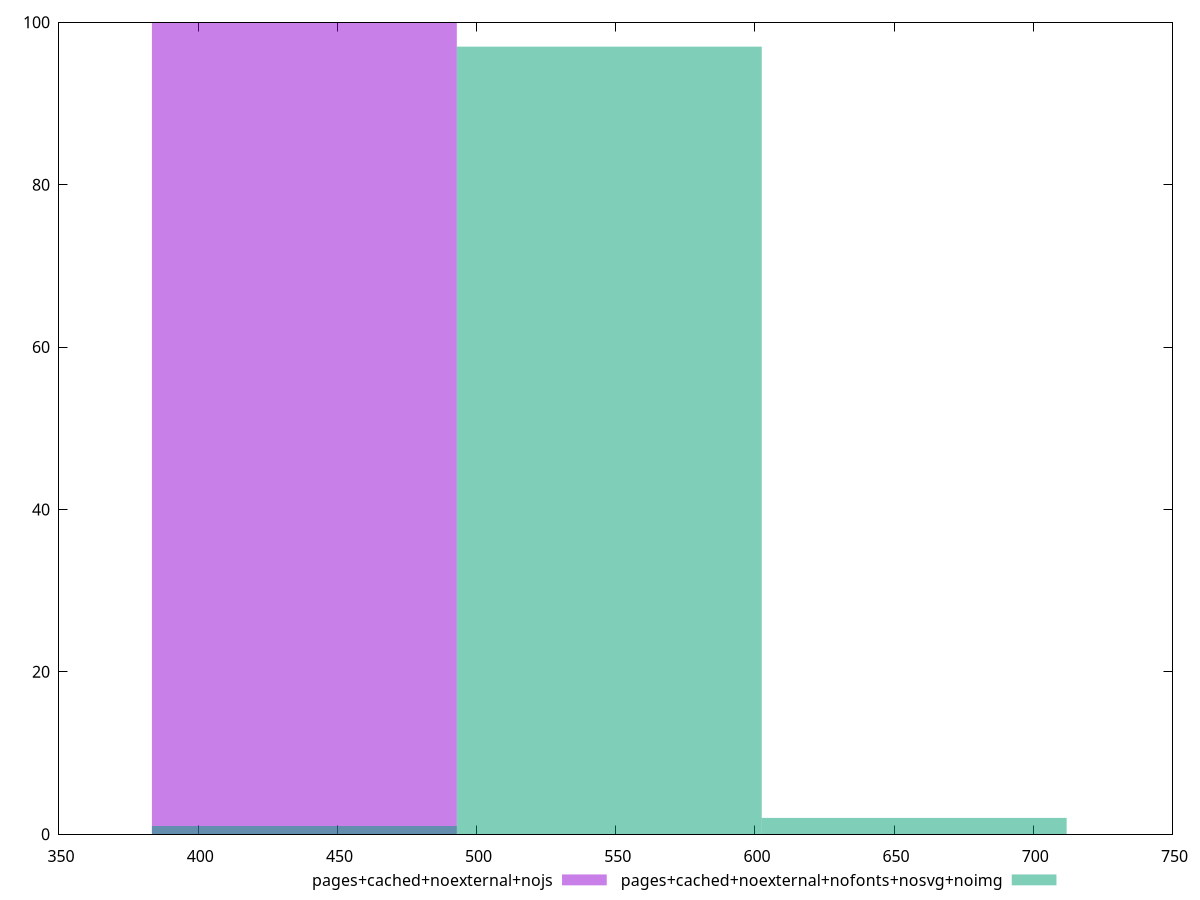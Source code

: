 reset
set terminal svg size 640, 500 enhanced background rgb 'white'
set output "report_00007_2020-12-11T15:55:29.892Z/mainthread-work-breakdown/comparison/histogram/10_vs_11.svg"

$pagesCachedNoexternalNojs <<EOF
438.141201411512 100
EOF

$pagesCachedNoexternalNofontsNosvgNoimg <<EOF
547.67650176439 97
657.211802117268 2
438.141201411512 1
EOF

set key outside below
set boxwidth 109.535300352878
set yrange [0:100]
set style fill transparent solid 0.5 noborder

plot \
  $pagesCachedNoexternalNojs title "pages+cached+noexternal+nojs" with boxes, \
  $pagesCachedNoexternalNofontsNosvgNoimg title "pages+cached+noexternal+nofonts+nosvg+noimg" with boxes, \


reset